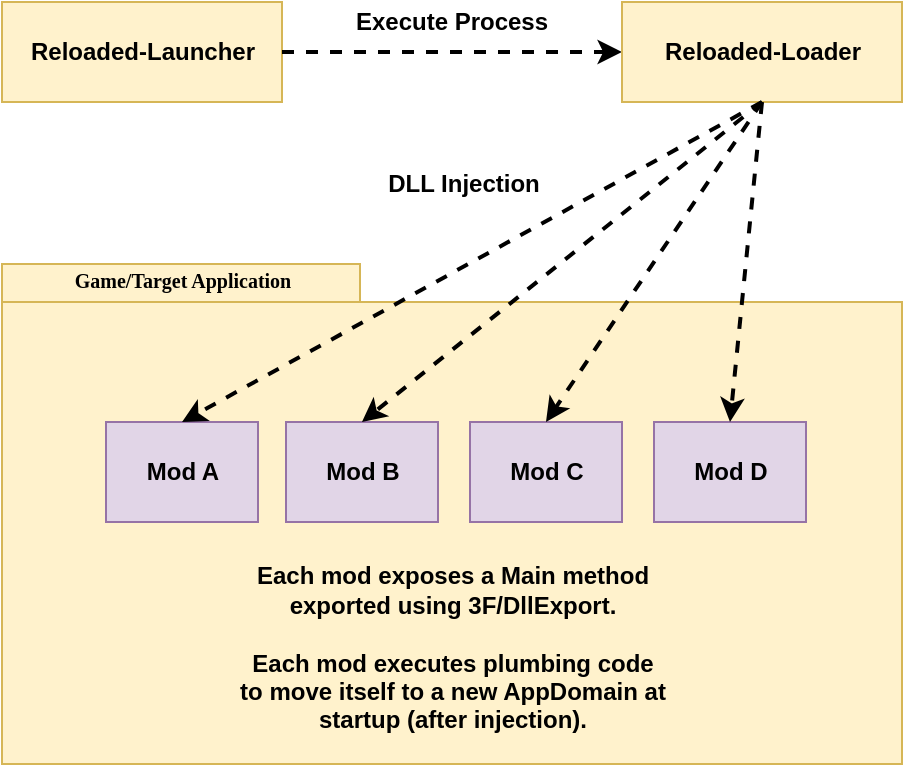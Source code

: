 <mxfile version="10.6.5" type="device"><diagram name="Page-1" id="b5b7bab2-c9e2-2cf4-8b2a-24fd1a2a6d21"><mxGraphModel dx="1394" dy="757" grid="1" gridSize="10" guides="1" tooltips="1" connect="1" arrows="1" fold="1" page="1" pageScale="1" pageWidth="583" pageHeight="827" background="#ffffff" math="0" shadow="0"><root><mxCell id="0"/><mxCell id="1" parent="0"/><mxCell id="wPUyedMKERJ4-2d1YT3o-20" value="&lt;span&gt;Reloaded-Launcher&lt;/span&gt;" style="html=1;align=center;fillColor=#fff2cc;strokeColor=#d6b656;fontStyle=1" parent="1" vertex="1"><mxGeometry x="66" y="40" width="140" height="50" as="geometry"/></mxCell><mxCell id="wPUyedMKERJ4-2d1YT3o-39" value="DLL Injection" style="text;html=1;strokeColor=none;fillColor=none;align=center;verticalAlign=middle;whiteSpace=wrap;rounded=0;fontStyle=1" parent="1" vertex="1"><mxGeometry x="256" y="120.5" width="82" height="20" as="geometry"/></mxCell><mxCell id="X75YdomlwgAo4GxFdYXl-1" style="rounded=0;orthogonalLoop=1;jettySize=auto;html=1;exitX=1;exitY=0.5;exitDx=0;exitDy=0;entryX=0;entryY=0.5;entryDx=0;entryDy=0;dashed=1;strokeWidth=2;" parent="1" source="wPUyedMKERJ4-2d1YT3o-20" target="X75YdomlwgAo4GxFdYXl-2" edge="1"><mxGeometry relative="1" as="geometry"><mxPoint x="225" y="75" as="sourcePoint"/><mxPoint x="380" y="205" as="targetPoint"/></mxGeometry></mxCell><mxCell id="X75YdomlwgAo4GxFdYXl-2" value="&lt;span&gt;Reloaded-Loader&lt;/span&gt;" style="html=1;align=center;fillColor=#fff2cc;strokeColor=#d6b656;fontStyle=1" parent="1" vertex="1"><mxGeometry x="376" y="40" width="140" height="50" as="geometry"/></mxCell><mxCell id="X75YdomlwgAo4GxFdYXl-3" value="Execute Process" style="text;html=1;strokeColor=none;fillColor=none;align=center;verticalAlign=middle;whiteSpace=wrap;rounded=0;fontStyle=1" parent="1" vertex="1"><mxGeometry x="238" y="40" width="106" height="20" as="geometry"/></mxCell><mxCell id="_p034cvDYwtiK6GY56SW-1" value="" style="group" vertex="1" connectable="0" parent="1"><mxGeometry x="66" y="171" width="450" height="250" as="geometry"/></mxCell><mxCell id="6e0c8c40b5770093-72" value="" style="shape=folder;fontStyle=1;spacingTop=10;tabWidth=179;tabHeight=19;tabPosition=left;html=1;rounded=0;shadow=0;comic=0;labelBackgroundColor=none;strokeColor=#d6b656;strokeWidth=1;fillColor=#fff2cc;fontFamily=Verdana;fontSize=10;align=center;" parent="_p034cvDYwtiK6GY56SW-1" vertex="1"><mxGeometry width="450" height="250" as="geometry"/></mxCell><mxCell id="6e0c8c40b5770093-73" value="Game/Target Application" style="text;html=1;align=center;verticalAlign=top;spacingTop=-4;fontSize=10;fontFamily=Verdana;fontColor=#000000;fontStyle=1" parent="_p034cvDYwtiK6GY56SW-1" vertex="1"><mxGeometry width="180" height="20" as="geometry"/></mxCell><mxCell id="wPUyedMKERJ4-2d1YT3o-23" value="&lt;span&gt;Mod A&lt;/span&gt;" style="html=1;align=center;fillColor=#e1d5e7;strokeColor=#9673a6;fontStyle=1" parent="_p034cvDYwtiK6GY56SW-1" vertex="1"><mxGeometry x="52" y="79" width="76" height="50" as="geometry"/></mxCell><mxCell id="wPUyedMKERJ4-2d1YT3o-29" value="&lt;span&gt;Mod B&lt;/span&gt;" style="html=1;align=center;fillColor=#e1d5e7;strokeColor=#9673a6;fontStyle=1" parent="_p034cvDYwtiK6GY56SW-1" vertex="1"><mxGeometry x="142" y="79" width="76" height="50" as="geometry"/></mxCell><mxCell id="wPUyedMKERJ4-2d1YT3o-30" value="&lt;span&gt;Mod C&lt;/span&gt;" style="html=1;align=center;fillColor=#e1d5e7;strokeColor=#9673a6;fontStyle=1" parent="_p034cvDYwtiK6GY56SW-1" vertex="1"><mxGeometry x="234" y="79" width="76" height="50" as="geometry"/></mxCell><mxCell id="wPUyedMKERJ4-2d1YT3o-31" value="&lt;span&gt;Mod D&lt;/span&gt;" style="html=1;align=center;fillColor=#e1d5e7;strokeColor=#9673a6;fontStyle=1" parent="_p034cvDYwtiK6GY56SW-1" vertex="1"><mxGeometry x="326" y="79" width="76" height="50" as="geometry"/></mxCell><mxCell id="wPUyedMKERJ4-2d1YT3o-41" value="Each mod exposes a Main method exported using 3F/DllExport.&lt;br&gt;&lt;br&gt;Each mod executes plumbing code to move itself to a new AppDomain at startup (after injection).&lt;br&gt;" style="text;html=1;strokeColor=none;fillColor=none;align=center;verticalAlign=middle;whiteSpace=wrap;rounded=0;fontStyle=1" parent="_p034cvDYwtiK6GY56SW-1" vertex="1"><mxGeometry x="118" y="141" width="215" height="101" as="geometry"/></mxCell><mxCell id="wPUyedMKERJ4-2d1YT3o-22" style="rounded=0;orthogonalLoop=1;jettySize=auto;html=1;exitX=0.5;exitY=1;exitDx=0;exitDy=0;entryX=0.5;entryY=0;entryDx=0;entryDy=0;dashed=1;strokeWidth=2;" parent="1" source="X75YdomlwgAo4GxFdYXl-2" target="wPUyedMKERJ4-2d1YT3o-23" edge="1"><mxGeometry relative="1" as="geometry"><mxPoint x="291" y="220" as="targetPoint"/></mxGeometry></mxCell><mxCell id="X75YdomlwgAo4GxFdYXl-4" style="rounded=0;orthogonalLoop=1;jettySize=auto;html=1;exitX=0.5;exitY=1;exitDx=0;exitDy=0;entryX=0.5;entryY=0;entryDx=0;entryDy=0;dashed=1;strokeWidth=2;" parent="1" source="X75YdomlwgAo4GxFdYXl-2" target="wPUyedMKERJ4-2d1YT3o-29" edge="1"><mxGeometry relative="1" as="geometry"><mxPoint x="456" y="100" as="sourcePoint"/><mxPoint x="166" y="260" as="targetPoint"/></mxGeometry></mxCell><mxCell id="X75YdomlwgAo4GxFdYXl-5" style="rounded=0;orthogonalLoop=1;jettySize=auto;html=1;exitX=0.5;exitY=1;exitDx=0;exitDy=0;entryX=0.5;entryY=0;entryDx=0;entryDy=0;dashed=1;strokeWidth=2;" parent="1" source="X75YdomlwgAo4GxFdYXl-2" target="wPUyedMKERJ4-2d1YT3o-30" edge="1"><mxGeometry relative="1" as="geometry"><mxPoint x="456" y="100" as="sourcePoint"/><mxPoint x="256" y="260" as="targetPoint"/></mxGeometry></mxCell><mxCell id="X75YdomlwgAo4GxFdYXl-6" style="rounded=0;orthogonalLoop=1;jettySize=auto;html=1;exitX=0.5;exitY=1;exitDx=0;exitDy=0;entryX=0.5;entryY=0;entryDx=0;entryDy=0;dashed=1;strokeWidth=2;" parent="1" source="X75YdomlwgAo4GxFdYXl-2" target="wPUyedMKERJ4-2d1YT3o-31" edge="1"><mxGeometry relative="1" as="geometry"><mxPoint x="456" y="100" as="sourcePoint"/><mxPoint x="348" y="260" as="targetPoint"/></mxGeometry></mxCell></root></mxGraphModel></diagram></mxfile>